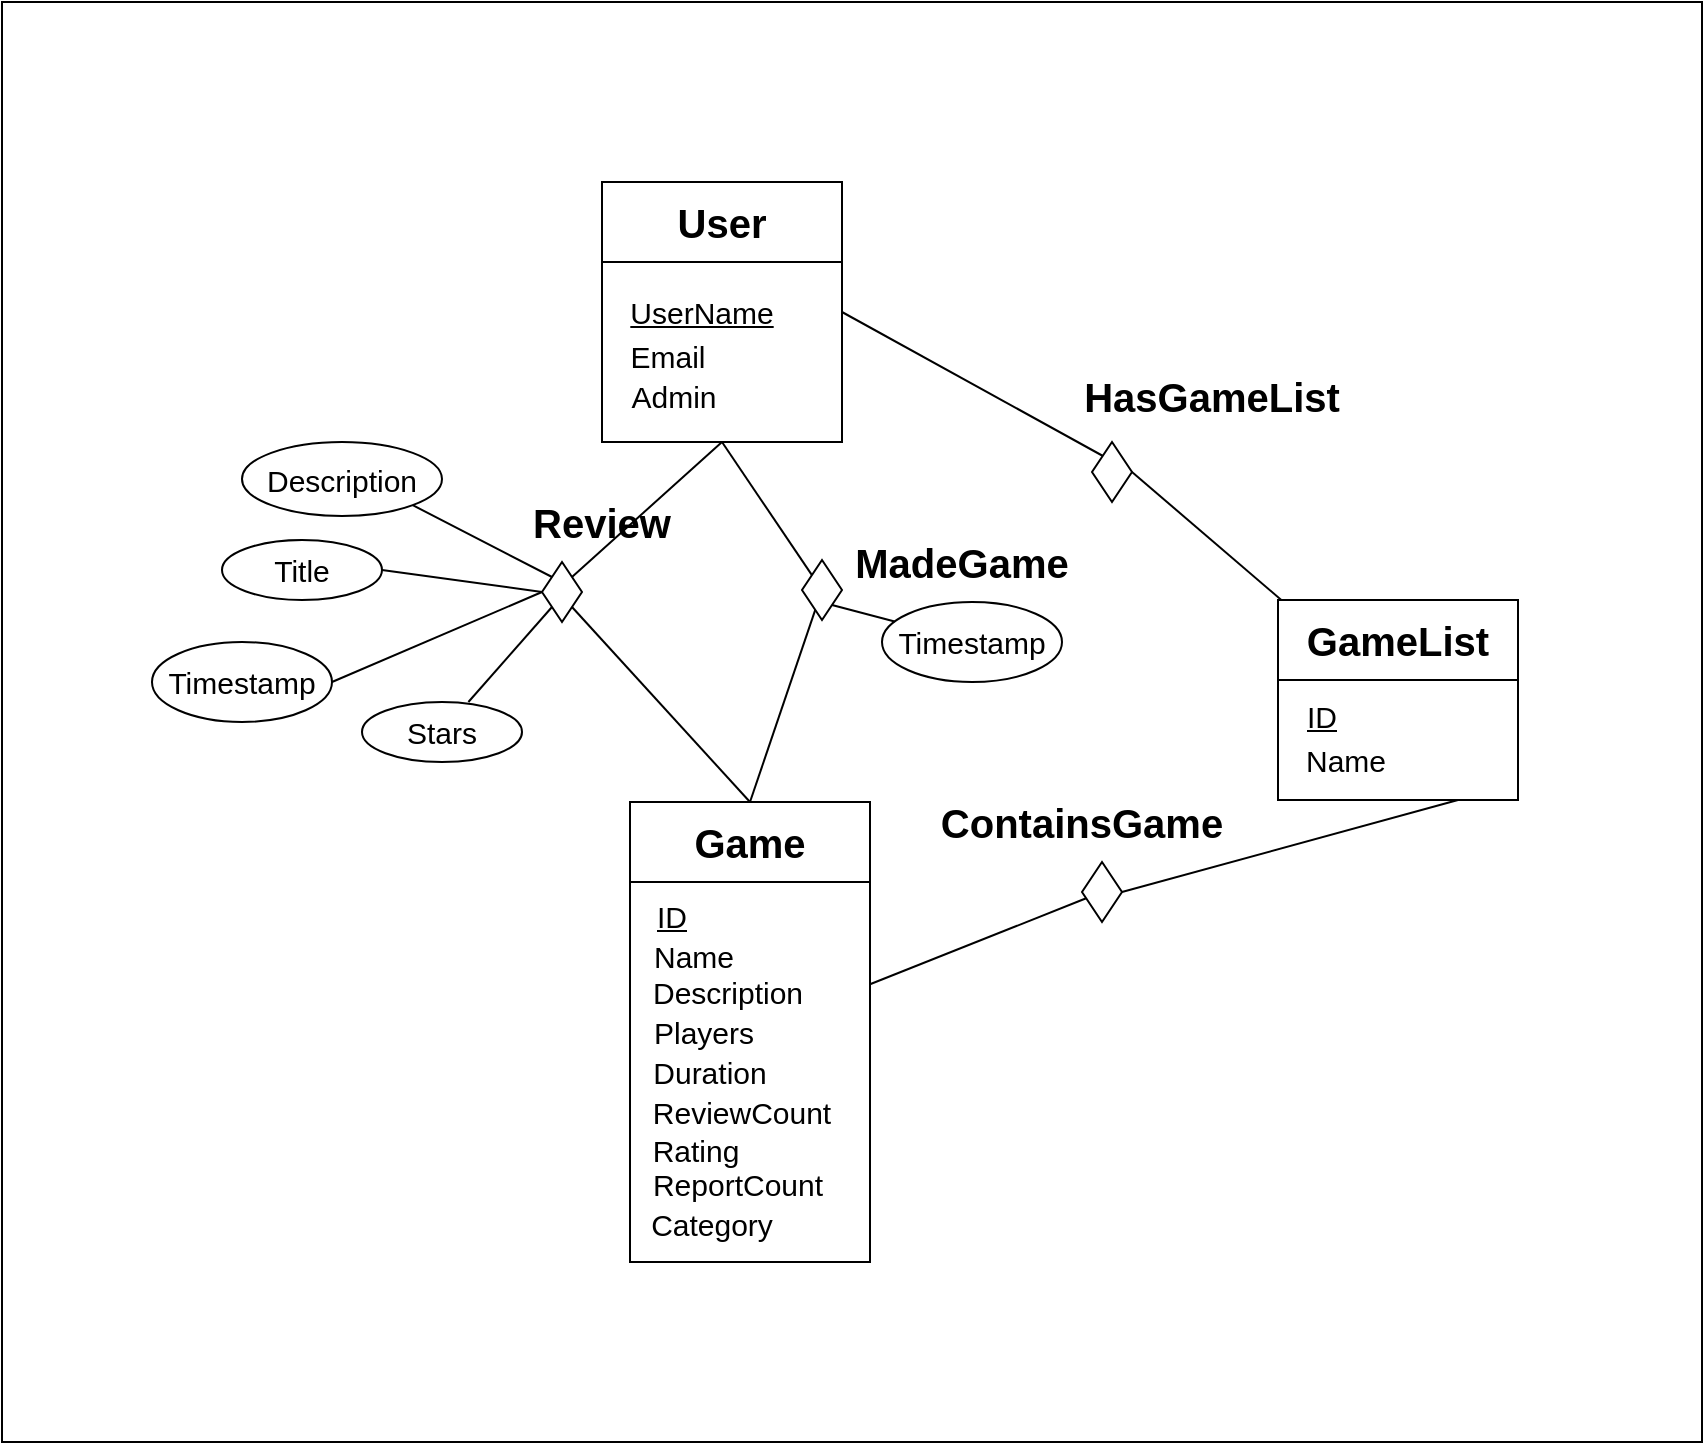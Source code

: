 <mxfile>
    <diagram id="Il1JBygoqkyghAl1cq5Z" name="Page-1">
        <mxGraphModel dx="1150" dy="504" grid="1" gridSize="10" guides="1" tooltips="1" connect="1" arrows="1" fold="1" page="1" pageScale="1" pageWidth="850" pageHeight="1100" math="0" shadow="0">
            <root>
                <mxCell id="0"/>
                <mxCell id="1" parent="0"/>
                <mxCell id="104" value="" style="rounded=0;whiteSpace=wrap;html=1;strokeColor=default;fontSize=15;fillColor=default;gradientColor=none;" vertex="1" parent="1">
                    <mxGeometry x="-40" y="20" width="850" height="720" as="geometry"/>
                </mxCell>
                <mxCell id="3" style="edgeStyle=none;html=1;" edge="1" parent="1" source="2">
                    <mxGeometry relative="1" as="geometry">
                        <mxPoint x="320" y="200" as="targetPoint"/>
                    </mxGeometry>
                </mxCell>
                <mxCell id="34" style="edgeStyle=none;html=1;exitX=0.5;exitY=1;exitDx=0;exitDy=0;strokeColor=default;fontSize=15;endArrow=none;endFill=0;" edge="1" parent="1" source="2" target="23">
                    <mxGeometry relative="1" as="geometry"/>
                </mxCell>
                <mxCell id="37" style="edgeStyle=none;html=1;exitX=1;exitY=0.5;exitDx=0;exitDy=0;entryX=1;entryY=0.5;entryDx=0;entryDy=0;strokeColor=default;fontSize=15;endArrow=none;endFill=0;" edge="1" parent="1" source="2" target="36">
                    <mxGeometry relative="1" as="geometry"/>
                </mxCell>
                <mxCell id="56" style="edgeStyle=none;html=1;exitX=0.5;exitY=1;exitDx=0;exitDy=0;entryX=1;entryY=0;entryDx=0;entryDy=0;strokeColor=default;fontSize=15;endArrow=none;endFill=0;" edge="1" parent="1" source="2" target="55">
                    <mxGeometry relative="1" as="geometry"/>
                </mxCell>
                <mxCell id="2" value="" style="whiteSpace=wrap;html=1;" vertex="1" parent="1">
                    <mxGeometry x="260" y="110" width="120" height="130" as="geometry"/>
                </mxCell>
                <mxCell id="5" value="User" style="text;html=1;strokeColor=default;fillColor=none;align=center;verticalAlign=middle;whiteSpace=wrap;rounded=0;fontSize=20;fontStyle=1" vertex="1" parent="1">
                    <mxGeometry x="260" y="110" width="120" height="40" as="geometry"/>
                </mxCell>
                <mxCell id="6" value="UserName" style="text;html=1;strokeColor=none;fillColor=none;align=center;verticalAlign=middle;whiteSpace=wrap;rounded=0;fontSize=15;fontStyle=4" vertex="1" parent="1">
                    <mxGeometry x="280" y="160" width="60" height="30" as="geometry"/>
                </mxCell>
                <mxCell id="7" value="Email" style="text;html=1;strokeColor=none;fillColor=none;align=center;verticalAlign=middle;whiteSpace=wrap;rounded=0;fontSize=15;" vertex="1" parent="1">
                    <mxGeometry x="263" y="182" width="60" height="30" as="geometry"/>
                </mxCell>
                <mxCell id="8" value="Admin" style="text;html=1;strokeColor=none;fillColor=none;align=center;verticalAlign=middle;whiteSpace=wrap;rounded=0;fontSize=15;" vertex="1" parent="1">
                    <mxGeometry x="266" y="202" width="60" height="30" as="geometry"/>
                </mxCell>
                <mxCell id="45" style="edgeStyle=none;html=1;strokeColor=default;fontSize=15;endArrow=none;endFill=0;" edge="1" parent="1" source="11" target="44">
                    <mxGeometry relative="1" as="geometry"/>
                </mxCell>
                <mxCell id="35" style="edgeStyle=none;html=1;exitX=0.5;exitY=0;exitDx=0;exitDy=0;strokeColor=default;fontSize=15;endArrow=none;endFill=0;" edge="1" parent="1" source="12" target="23">
                    <mxGeometry relative="1" as="geometry"/>
                </mxCell>
                <mxCell id="57" style="edgeStyle=none;html=1;exitX=0.5;exitY=0;exitDx=0;exitDy=0;entryX=1;entryY=1;entryDx=0;entryDy=0;strokeColor=default;fontSize=15;endArrow=none;endFill=0;" edge="1" parent="1" source="12" target="55">
                    <mxGeometry relative="1" as="geometry"/>
                </mxCell>
                <mxCell id="38" style="edgeStyle=none;html=1;entryX=1;entryY=0.5;entryDx=0;entryDy=0;strokeColor=default;fontSize=15;endArrow=none;endFill=0;" edge="1" parent="1" source="20" target="36">
                    <mxGeometry relative="1" as="geometry"/>
                </mxCell>
                <mxCell id="36" value="" style="rhombus;whiteSpace=wrap;html=1;strokeColor=default;fontSize=15;" vertex="1" parent="1">
                    <mxGeometry x="505" y="240" width="20" height="30" as="geometry"/>
                </mxCell>
                <mxCell id="39" value="HasGameList" style="text;html=1;strokeColor=none;fillColor=none;align=center;verticalAlign=middle;whiteSpace=wrap;rounded=0;fontSize=20;fontStyle=1" vertex="1" parent="1">
                    <mxGeometry x="505" y="197" width="120" height="40" as="geometry"/>
                </mxCell>
                <mxCell id="42" value="" style="group" vertex="1" connectable="0" parent="1">
                    <mxGeometry x="590" y="319" width="128" height="100" as="geometry"/>
                </mxCell>
                <mxCell id="20" value="" style="whiteSpace=wrap;html=1;" vertex="1" parent="42">
                    <mxGeometry x="8" width="120" height="100" as="geometry"/>
                </mxCell>
                <mxCell id="21" value="GameList" style="text;html=1;strokeColor=default;fillColor=none;align=center;verticalAlign=middle;whiteSpace=wrap;rounded=0;fontSize=20;fontStyle=1" vertex="1" parent="42">
                    <mxGeometry x="8" width="120" height="40" as="geometry"/>
                </mxCell>
                <mxCell id="22" value="ID" style="text;html=1;strokeColor=none;fillColor=none;align=center;verticalAlign=middle;whiteSpace=wrap;rounded=0;fontSize=15;fontStyle=4" vertex="1" parent="42">
                    <mxGeometry y="43" width="60" height="30" as="geometry"/>
                </mxCell>
                <mxCell id="40" value="Name" style="text;html=1;strokeColor=none;fillColor=none;align=center;verticalAlign=middle;whiteSpace=wrap;rounded=0;fontSize=15;" vertex="1" parent="42">
                    <mxGeometry x="12" y="65" width="60" height="30" as="geometry"/>
                </mxCell>
                <mxCell id="44" value="" style="rhombus;whiteSpace=wrap;html=1;strokeColor=default;fontSize=15;" vertex="1" parent="1">
                    <mxGeometry x="500" y="450" width="20" height="30" as="geometry"/>
                </mxCell>
                <mxCell id="49" style="edgeStyle=none;html=1;exitX=0.75;exitY=1;exitDx=0;exitDy=0;entryX=1;entryY=0.5;entryDx=0;entryDy=0;strokeColor=default;fontSize=15;endArrow=none;endFill=0;" edge="1" parent="1" source="20" target="44">
                    <mxGeometry relative="1" as="geometry"/>
                </mxCell>
                <mxCell id="50" value="ContainsGame" style="text;html=1;strokeColor=none;fillColor=none;align=center;verticalAlign=middle;whiteSpace=wrap;rounded=0;fontSize=20;fontStyle=1" vertex="1" parent="1">
                    <mxGeometry x="440" y="410" width="120" height="40" as="geometry"/>
                </mxCell>
                <mxCell id="53" value="" style="group" vertex="1" connectable="0" parent="1">
                    <mxGeometry x="360" y="280" width="140" height="80" as="geometry"/>
                </mxCell>
                <mxCell id="23" value="" style="rhombus;whiteSpace=wrap;html=1;strokeColor=default;fontSize=15;" vertex="1" parent="53">
                    <mxGeometry y="19" width="20" height="30" as="geometry"/>
                </mxCell>
                <mxCell id="27" value="MadeGame" style="text;html=1;strokeColor=none;fillColor=none;align=center;verticalAlign=middle;whiteSpace=wrap;rounded=0;fontSize=20;fontStyle=1" vertex="1" parent="53">
                    <mxGeometry x="20" width="120" height="40" as="geometry"/>
                </mxCell>
                <mxCell id="29" value="" style="ellipse;whiteSpace=wrap;html=1;strokeColor=default;fontSize=15;" vertex="1" parent="53">
                    <mxGeometry x="40" y="40" width="90" height="40" as="geometry"/>
                </mxCell>
                <mxCell id="28" style="edgeStyle=none;html=1;exitX=1;exitY=1;exitDx=0;exitDy=0;strokeColor=default;fontSize=15;endArrow=none;endFill=0;" edge="1" parent="53" source="23" target="29">
                    <mxGeometry relative="1" as="geometry">
                        <mxPoint x="60" y="60" as="targetPoint"/>
                    </mxGeometry>
                </mxCell>
                <mxCell id="30" value="Timestamp" style="text;html=1;strokeColor=none;fillColor=none;align=center;verticalAlign=middle;whiteSpace=wrap;rounded=0;fontSize=15;" vertex="1" parent="53">
                    <mxGeometry x="55" y="45" width="60" height="30" as="geometry"/>
                </mxCell>
                <mxCell id="84" style="edgeStyle=none;html=1;exitX=0;exitY=1;exitDx=0;exitDy=0;strokeColor=default;fontSize=15;endArrow=none;endFill=0;" edge="1" parent="1" source="55" target="73">
                    <mxGeometry relative="1" as="geometry"/>
                </mxCell>
                <mxCell id="87" style="edgeStyle=none;html=1;exitX=0;exitY=0;exitDx=0;exitDy=0;entryX=1;entryY=1;entryDx=0;entryDy=0;strokeColor=default;fontSize=15;endArrow=none;endFill=0;" edge="1" parent="1" source="55" target="79">
                    <mxGeometry relative="1" as="geometry"/>
                </mxCell>
                <mxCell id="92" style="edgeStyle=none;html=1;exitX=0;exitY=0.5;exitDx=0;exitDy=0;entryX=1;entryY=0.5;entryDx=0;entryDy=0;strokeColor=default;fontSize=15;endArrow=none;endFill=0;" edge="1" parent="1" source="55" target="77">
                    <mxGeometry relative="1" as="geometry"/>
                </mxCell>
                <mxCell id="55" value="" style="rhombus;whiteSpace=wrap;html=1;strokeColor=default;fontSize=15;" vertex="1" parent="1">
                    <mxGeometry x="230" y="300" width="20" height="30" as="geometry"/>
                </mxCell>
                <mxCell id="58" value="Review" style="text;html=1;strokeColor=none;fillColor=none;align=center;verticalAlign=middle;whiteSpace=wrap;rounded=0;fontSize=20;fontStyle=1" vertex="1" parent="1">
                    <mxGeometry x="200" y="260" width="120" height="40" as="geometry"/>
                </mxCell>
                <mxCell id="75" style="edgeStyle=none;html=1;exitX=1;exitY=0.5;exitDx=0;exitDy=0;entryX=0;entryY=0.5;entryDx=0;entryDy=0;strokeColor=default;fontSize=15;endArrow=none;endFill=0;" edge="1" parent="1" source="69" target="55">
                    <mxGeometry relative="1" as="geometry"/>
                </mxCell>
                <mxCell id="81" value="" style="group" vertex="1" connectable="0" parent="1">
                    <mxGeometry x="80" y="240" width="100" height="37" as="geometry"/>
                </mxCell>
                <mxCell id="79" value="" style="ellipse;whiteSpace=wrap;html=1;strokeColor=default;fontSize=15;gradientColor=none;fillColor=none;" vertex="1" parent="81">
                    <mxGeometry width="100" height="37" as="geometry"/>
                </mxCell>
                <mxCell id="80" value="Description" style="text;html=1;strokeColor=none;fillColor=none;align=center;verticalAlign=middle;whiteSpace=wrap;rounded=0;fontSize=15;" vertex="1" parent="81">
                    <mxGeometry x="20" y="3.5" width="60" height="30" as="geometry"/>
                </mxCell>
                <mxCell id="82" value="" style="group" vertex="1" connectable="0" parent="1">
                    <mxGeometry x="70" y="289" width="80" height="30" as="geometry"/>
                </mxCell>
                <mxCell id="77" value="" style="ellipse;whiteSpace=wrap;html=1;strokeColor=default;fontSize=15;gradientColor=none;fillColor=none;" vertex="1" parent="82">
                    <mxGeometry width="80" height="30" as="geometry"/>
                </mxCell>
                <mxCell id="78" value="Title" style="text;html=1;strokeColor=none;fillColor=none;align=center;verticalAlign=middle;whiteSpace=wrap;rounded=0;fontSize=15;" vertex="1" parent="82">
                    <mxGeometry x="10" width="60" height="30" as="geometry"/>
                </mxCell>
                <mxCell id="83" value="" style="group" vertex="1" connectable="0" parent="1">
                    <mxGeometry x="35" y="340" width="90" height="40" as="geometry"/>
                </mxCell>
                <mxCell id="69" value="" style="ellipse;whiteSpace=wrap;html=1;strokeColor=default;fontSize=15;gradientColor=none;fillColor=none;" vertex="1" parent="83">
                    <mxGeometry width="90" height="40" as="geometry"/>
                </mxCell>
                <mxCell id="94" value="Timestamp" style="text;html=1;strokeColor=none;fillColor=none;align=center;verticalAlign=middle;whiteSpace=wrap;rounded=0;fontSize=15;" vertex="1" parent="83">
                    <mxGeometry x="15" y="5" width="60" height="30" as="geometry"/>
                </mxCell>
                <mxCell id="88" value="" style="group" vertex="1" connectable="0" parent="1">
                    <mxGeometry x="271" y="420" width="123" height="230" as="geometry"/>
                </mxCell>
                <mxCell id="11" value="" style="whiteSpace=wrap;html=1;" vertex="1" parent="88">
                    <mxGeometry x="3" width="120" height="230" as="geometry"/>
                </mxCell>
                <mxCell id="12" value="Game" style="text;html=1;strokeColor=default;fillColor=none;align=center;verticalAlign=middle;whiteSpace=wrap;rounded=0;fontSize=20;fontStyle=1" vertex="1" parent="88">
                    <mxGeometry x="3" width="120" height="40" as="geometry"/>
                </mxCell>
                <mxCell id="13" value="ID" style="text;html=1;strokeColor=none;fillColor=none;align=center;verticalAlign=middle;whiteSpace=wrap;rounded=0;fontSize=15;fontStyle=4" vertex="1" parent="88">
                    <mxGeometry x="-6" y="42" width="60" height="30" as="geometry"/>
                </mxCell>
                <mxCell id="14" value="Name" style="text;html=1;strokeColor=none;fillColor=none;align=center;verticalAlign=middle;whiteSpace=wrap;rounded=0;fontSize=15;" vertex="1" parent="88">
                    <mxGeometry x="5" y="62" width="60" height="30" as="geometry"/>
                </mxCell>
                <mxCell id="15" value="Description" style="text;html=1;strokeColor=none;fillColor=none;align=center;verticalAlign=middle;whiteSpace=wrap;rounded=0;fontSize=15;" vertex="1" parent="88">
                    <mxGeometry x="22" y="80" width="60" height="30" as="geometry"/>
                </mxCell>
                <mxCell id="17" value="Players" style="text;html=1;strokeColor=none;fillColor=none;align=center;verticalAlign=middle;whiteSpace=wrap;rounded=0;fontSize=15;" vertex="1" parent="88">
                    <mxGeometry x="10" y="100" width="60" height="30" as="geometry"/>
                </mxCell>
                <mxCell id="18" value="Duration" style="text;html=1;strokeColor=none;fillColor=none;align=center;verticalAlign=middle;whiteSpace=wrap;rounded=0;fontSize=15;" vertex="1" parent="88">
                    <mxGeometry x="13" y="120" width="60" height="30" as="geometry"/>
                </mxCell>
                <mxCell id="19" value="ReportCount" style="text;html=1;strokeColor=none;fillColor=none;align=center;verticalAlign=middle;whiteSpace=wrap;rounded=0;fontSize=15;" vertex="1" parent="88">
                    <mxGeometry x="27" y="176" width="60" height="30" as="geometry"/>
                </mxCell>
                <mxCell id="33" value="Category" style="text;html=1;strokeColor=none;fillColor=none;align=center;verticalAlign=middle;whiteSpace=wrap;rounded=0;fontSize=15;" vertex="1" parent="88">
                    <mxGeometry x="14" y="196" width="60" height="30" as="geometry"/>
                </mxCell>
                <mxCell id="105" value="ReviewCount" style="text;html=1;strokeColor=none;fillColor=none;align=center;verticalAlign=middle;whiteSpace=wrap;rounded=0;fontSize=15;" vertex="1" parent="88">
                    <mxGeometry x="29" y="140" width="60" height="30" as="geometry"/>
                </mxCell>
                <mxCell id="106" value="Rating" style="text;html=1;strokeColor=none;fillColor=none;align=center;verticalAlign=middle;whiteSpace=wrap;rounded=0;fontSize=15;" vertex="1" parent="88">
                    <mxGeometry x="6" y="159" width="60" height="30" as="geometry"/>
                </mxCell>
                <mxCell id="89" value="" style="group" vertex="1" connectable="0" parent="1">
                    <mxGeometry x="140" y="370" width="80" height="30" as="geometry"/>
                </mxCell>
                <mxCell id="72" value="" style="ellipse;whiteSpace=wrap;html=1;strokeColor=default;fontSize=15;gradientColor=none;fillColor=none;" vertex="1" parent="89">
                    <mxGeometry width="80" height="30" as="geometry"/>
                </mxCell>
                <mxCell id="73" value="Stars" style="text;html=1;strokeColor=none;fillColor=none;align=center;verticalAlign=middle;whiteSpace=wrap;rounded=0;fontSize=15;" vertex="1" parent="89">
                    <mxGeometry x="10" width="60" height="30" as="geometry"/>
                </mxCell>
            </root>
        </mxGraphModel>
    </diagram>
</mxfile>